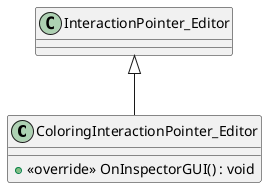 @startuml
class ColoringInteractionPointer_Editor {
    + <<override>> OnInspectorGUI() : void
}
InteractionPointer_Editor <|-- ColoringInteractionPointer_Editor
@enduml
